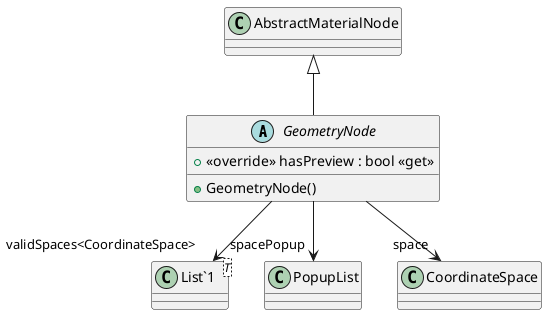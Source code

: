 @startuml
abstract class GeometryNode {
    + GeometryNode()
    + <<override>> hasPreview : bool <<get>>
}
class "List`1"<T> {
}
AbstractMaterialNode <|-- GeometryNode
GeometryNode --> "validSpaces<CoordinateSpace>" "List`1"
GeometryNode --> "spacePopup" PopupList
GeometryNode --> "space" CoordinateSpace
@enduml
